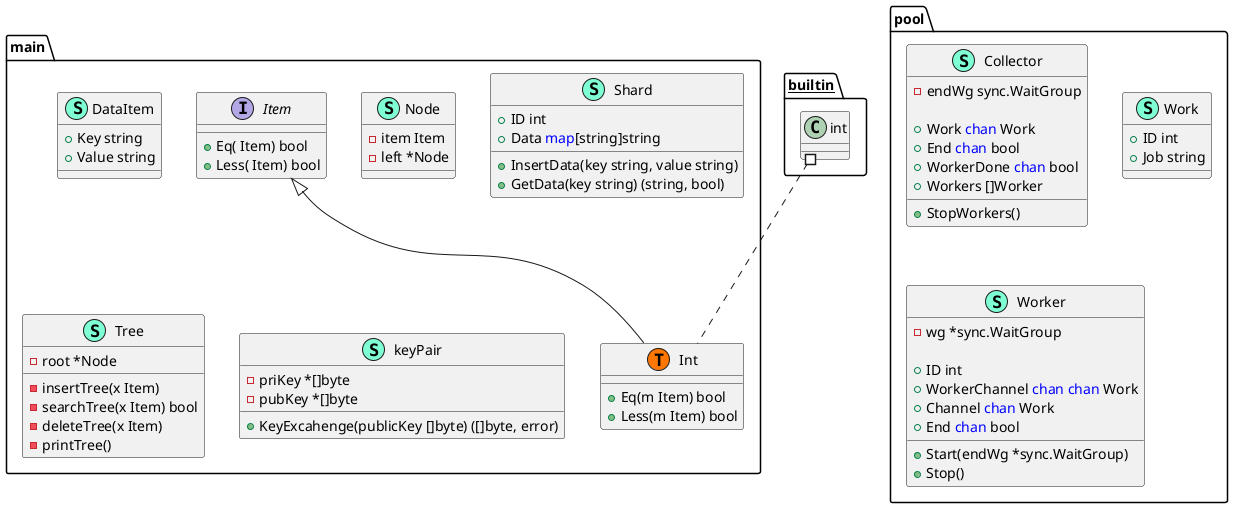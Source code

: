 @startuml
namespace main {
    class DataItem << (S,Aquamarine) >> {
        + Key string
        + Value string

    }
    class Int << (S,Aquamarine) >> {
        + Eq(m Item) bool
        + Less(m Item) bool

    }
    interface Item  {
        + Eq( Item) bool
        + Less( Item) bool

    }
    class Node << (S,Aquamarine) >> {
        - item Item
        - left *Node

    }
    class Shard << (S,Aquamarine) >> {
        + ID int
        + Data <font color=blue>map</font>[string]string

        + InsertData(key string, value string) 
        + GetData(key string) (string, bool)

    }
    class Tree << (S,Aquamarine) >> {
        - root *Node

        - insertTree(x Item) 
        - searchTree(x Item) bool
        - deleteTree(x Item) 
        - printTree() 

    }
    class keyPair << (S,Aquamarine) >> {
        - priKey *[]byte
        - pubKey *[]byte

        + KeyExcahenge(publicKey []byte) ([]byte, error)

    }
    class main.Int << (T, #FF7700) >>  {
    }
}

"main.Item" <|-- "main.Int"

namespace pool {
    class Collector << (S,Aquamarine) >> {
        - endWg sync.WaitGroup

        + Work <font color=blue>chan</font> Work
        + End <font color=blue>chan</font> bool
        + WorkerDone <font color=blue>chan</font> bool
        + Workers []Worker

        + StopWorkers() 

    }
    class Work << (S,Aquamarine) >> {
        + ID int
        + Job string

    }
    class Worker << (S,Aquamarine) >> {
        - wg *sync.WaitGroup

        + ID int
        + WorkerChannel <font color=blue>chan</font> <font color=blue>chan</font> Work
        + Channel <font color=blue>chan</font> Work
        + End <font color=blue>chan</font> bool

        + Start(endWg *sync.WaitGroup) 
        + Stop() 

    }
}


"__builtin__.int" #.. "main.Int"
@enduml
